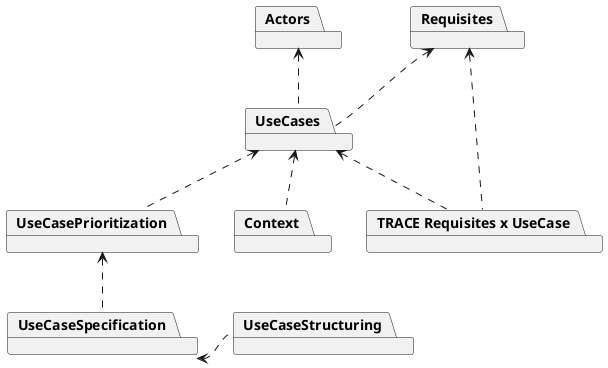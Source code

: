 @startuml
skinparam BackgroundColor transparent

package Actors
package UseCases
package UseCasePrioritization
package UseCaseSpecification
package Context
package Requisites
package "TRACE Requisites x UseCase"
package UseCaseStructuring

UseCaseStructuring .left.> UseCaseSpecification
UseCaseSpecification .up.> UseCasePrioritization
UseCasePrioritization .up.> UseCases
Context .up.> UseCases
"TRACE Requisites x UseCase" .up.> UseCases
"TRACE Requisites x UseCase" .up.> Requisites
UseCases .up.> Actors
UseCases .up.> Requisites

@enduml